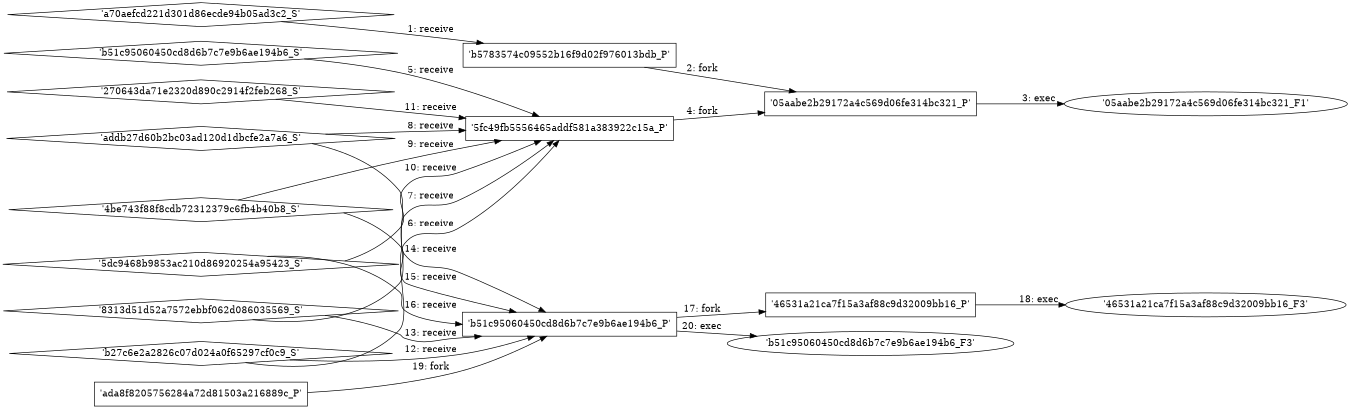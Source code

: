 digraph "D:\Learning\Paper\apt\基于CTI的攻击预警\Dataset\攻击图\ASGfromALLCTI\DoubleHidden Malware Found Hiding on Google Play.dot" {
rankdir="LR"
size="9"
fixedsize="false"
splines="true"
nodesep=0.3
ranksep=0
fontsize=10
overlap="scalexy"
engine= "neato"
	"'b5783574c09552b16f9d02f976013bdb_P'" [node_type=Process shape=box]
	"'a70aefcd221d301d86ecde94b05ad3c2_S'" [node_type=Socket shape=diamond]
	"'a70aefcd221d301d86ecde94b05ad3c2_S'" -> "'b5783574c09552b16f9d02f976013bdb_P'" [label="1: receive"]
	"'b5783574c09552b16f9d02f976013bdb_P'" [node_type=Process shape=box]
	"'05aabe2b29172a4c569d06fe314bc321_P'" [node_type=Process shape=box]
	"'b5783574c09552b16f9d02f976013bdb_P'" -> "'05aabe2b29172a4c569d06fe314bc321_P'" [label="2: fork"]
	"'05aabe2b29172a4c569d06fe314bc321_P'" [node_type=Process shape=box]
	"'05aabe2b29172a4c569d06fe314bc321_F1'" [node_type=File shape=ellipse]
	"'05aabe2b29172a4c569d06fe314bc321_P'" -> "'05aabe2b29172a4c569d06fe314bc321_F1'" [label="3: exec"]
	"'5fc49fb5556465addf581a383922c15a_P'" [node_type=Process shape=box]
	"'05aabe2b29172a4c569d06fe314bc321_P'" [node_type=Process shape=box]
	"'5fc49fb5556465addf581a383922c15a_P'" -> "'05aabe2b29172a4c569d06fe314bc321_P'" [label="4: fork"]
	"'5fc49fb5556465addf581a383922c15a_P'" [node_type=Process shape=box]
	"'b51c95060450cd8d6b7c7e9b6ae194b6_S'" [node_type=Socket shape=diamond]
	"'b51c95060450cd8d6b7c7e9b6ae194b6_S'" -> "'5fc49fb5556465addf581a383922c15a_P'" [label="5: receive"]
	"'5fc49fb5556465addf581a383922c15a_P'" [node_type=Process shape=box]
	"'b27c6e2a2826c07d024a0f65297cf0c9_S'" [node_type=Socket shape=diamond]
	"'b27c6e2a2826c07d024a0f65297cf0c9_S'" -> "'5fc49fb5556465addf581a383922c15a_P'" [label="6: receive"]
	"'5fc49fb5556465addf581a383922c15a_P'" [node_type=Process shape=box]
	"'8313d51d52a7572ebbf062d086035569_S'" [node_type=Socket shape=diamond]
	"'8313d51d52a7572ebbf062d086035569_S'" -> "'5fc49fb5556465addf581a383922c15a_P'" [label="7: receive"]
	"'5fc49fb5556465addf581a383922c15a_P'" [node_type=Process shape=box]
	"'addb27d60b2bc03ad120d1dbcfe2a7a6_S'" [node_type=Socket shape=diamond]
	"'addb27d60b2bc03ad120d1dbcfe2a7a6_S'" -> "'5fc49fb5556465addf581a383922c15a_P'" [label="8: receive"]
	"'5fc49fb5556465addf581a383922c15a_P'" [node_type=Process shape=box]
	"'4be743f88f8cdb72312379c6fb4b40b8_S'" [node_type=Socket shape=diamond]
	"'4be743f88f8cdb72312379c6fb4b40b8_S'" -> "'5fc49fb5556465addf581a383922c15a_P'" [label="9: receive"]
	"'5fc49fb5556465addf581a383922c15a_P'" [node_type=Process shape=box]
	"'5dc9468b9853ac210d86920254a95423_S'" [node_type=Socket shape=diamond]
	"'5dc9468b9853ac210d86920254a95423_S'" -> "'5fc49fb5556465addf581a383922c15a_P'" [label="10: receive"]
	"'5fc49fb5556465addf581a383922c15a_P'" [node_type=Process shape=box]
	"'270643da71e2320d890c2914f2feb268_S'" [node_type=Socket shape=diamond]
	"'270643da71e2320d890c2914f2feb268_S'" -> "'5fc49fb5556465addf581a383922c15a_P'" [label="11: receive"]
	"'b51c95060450cd8d6b7c7e9b6ae194b6_P'" [node_type=Process shape=box]
	"'b27c6e2a2826c07d024a0f65297cf0c9_S'" [node_type=Socket shape=diamond]
	"'b27c6e2a2826c07d024a0f65297cf0c9_S'" -> "'b51c95060450cd8d6b7c7e9b6ae194b6_P'" [label="12: receive"]
	"'b51c95060450cd8d6b7c7e9b6ae194b6_P'" [node_type=Process shape=box]
	"'8313d51d52a7572ebbf062d086035569_S'" [node_type=Socket shape=diamond]
	"'8313d51d52a7572ebbf062d086035569_S'" -> "'b51c95060450cd8d6b7c7e9b6ae194b6_P'" [label="13: receive"]
	"'b51c95060450cd8d6b7c7e9b6ae194b6_P'" [node_type=Process shape=box]
	"'addb27d60b2bc03ad120d1dbcfe2a7a6_S'" [node_type=Socket shape=diamond]
	"'addb27d60b2bc03ad120d1dbcfe2a7a6_S'" -> "'b51c95060450cd8d6b7c7e9b6ae194b6_P'" [label="14: receive"]
	"'b51c95060450cd8d6b7c7e9b6ae194b6_P'" [node_type=Process shape=box]
	"'4be743f88f8cdb72312379c6fb4b40b8_S'" [node_type=Socket shape=diamond]
	"'4be743f88f8cdb72312379c6fb4b40b8_S'" -> "'b51c95060450cd8d6b7c7e9b6ae194b6_P'" [label="15: receive"]
	"'b51c95060450cd8d6b7c7e9b6ae194b6_P'" [node_type=Process shape=box]
	"'5dc9468b9853ac210d86920254a95423_S'" [node_type=Socket shape=diamond]
	"'5dc9468b9853ac210d86920254a95423_S'" -> "'b51c95060450cd8d6b7c7e9b6ae194b6_P'" [label="16: receive"]
	"'b51c95060450cd8d6b7c7e9b6ae194b6_P'" [node_type=Process shape=box]
	"'46531a21ca7f15a3af88c9d32009bb16_P'" [node_type=Process shape=box]
	"'b51c95060450cd8d6b7c7e9b6ae194b6_P'" -> "'46531a21ca7f15a3af88c9d32009bb16_P'" [label="17: fork"]
	"'46531a21ca7f15a3af88c9d32009bb16_P'" [node_type=Process shape=box]
	"'46531a21ca7f15a3af88c9d32009bb16_F3'" [node_type=File shape=ellipse]
	"'46531a21ca7f15a3af88c9d32009bb16_P'" -> "'46531a21ca7f15a3af88c9d32009bb16_F3'" [label="18: exec"]
	"'ada8f8205756284a72d81503a216889c_P'" [node_type=Process shape=box]
	"'b51c95060450cd8d6b7c7e9b6ae194b6_P'" [node_type=Process shape=box]
	"'ada8f8205756284a72d81503a216889c_P'" -> "'b51c95060450cd8d6b7c7e9b6ae194b6_P'" [label="19: fork"]
	"'b51c95060450cd8d6b7c7e9b6ae194b6_P'" [node_type=Process shape=box]
	"'b51c95060450cd8d6b7c7e9b6ae194b6_F3'" [node_type=File shape=ellipse]
	"'b51c95060450cd8d6b7c7e9b6ae194b6_P'" -> "'b51c95060450cd8d6b7c7e9b6ae194b6_F3'" [label="20: exec"]
}
